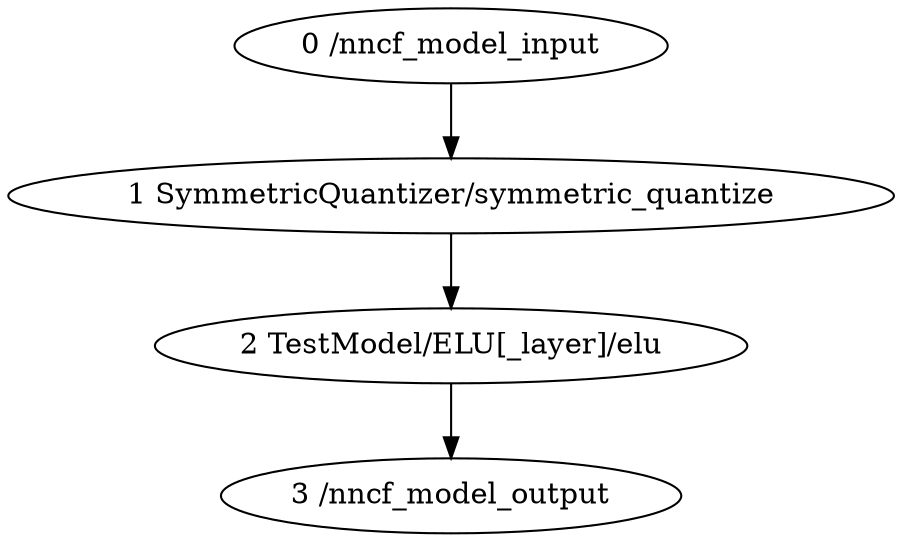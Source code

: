 strict digraph  {
"0 /nncf_model_input" [id=0, scope="", type=nncf_model_input];
"1 SymmetricQuantizer/symmetric_quantize" [id=1, scope=SymmetricQuantizer, type=symmetric_quantize];
"2 TestModel/ELU[_layer]/elu" [id=2, scope="TestModel/ELU[_layer]", type=elu];
"3 /nncf_model_output" [id=3, scope="", type=nncf_model_output];
"0 /nncf_model_input" -> "1 SymmetricQuantizer/symmetric_quantize";
"1 SymmetricQuantizer/symmetric_quantize" -> "2 TestModel/ELU[_layer]/elu";
"2 TestModel/ELU[_layer]/elu" -> "3 /nncf_model_output";
}
